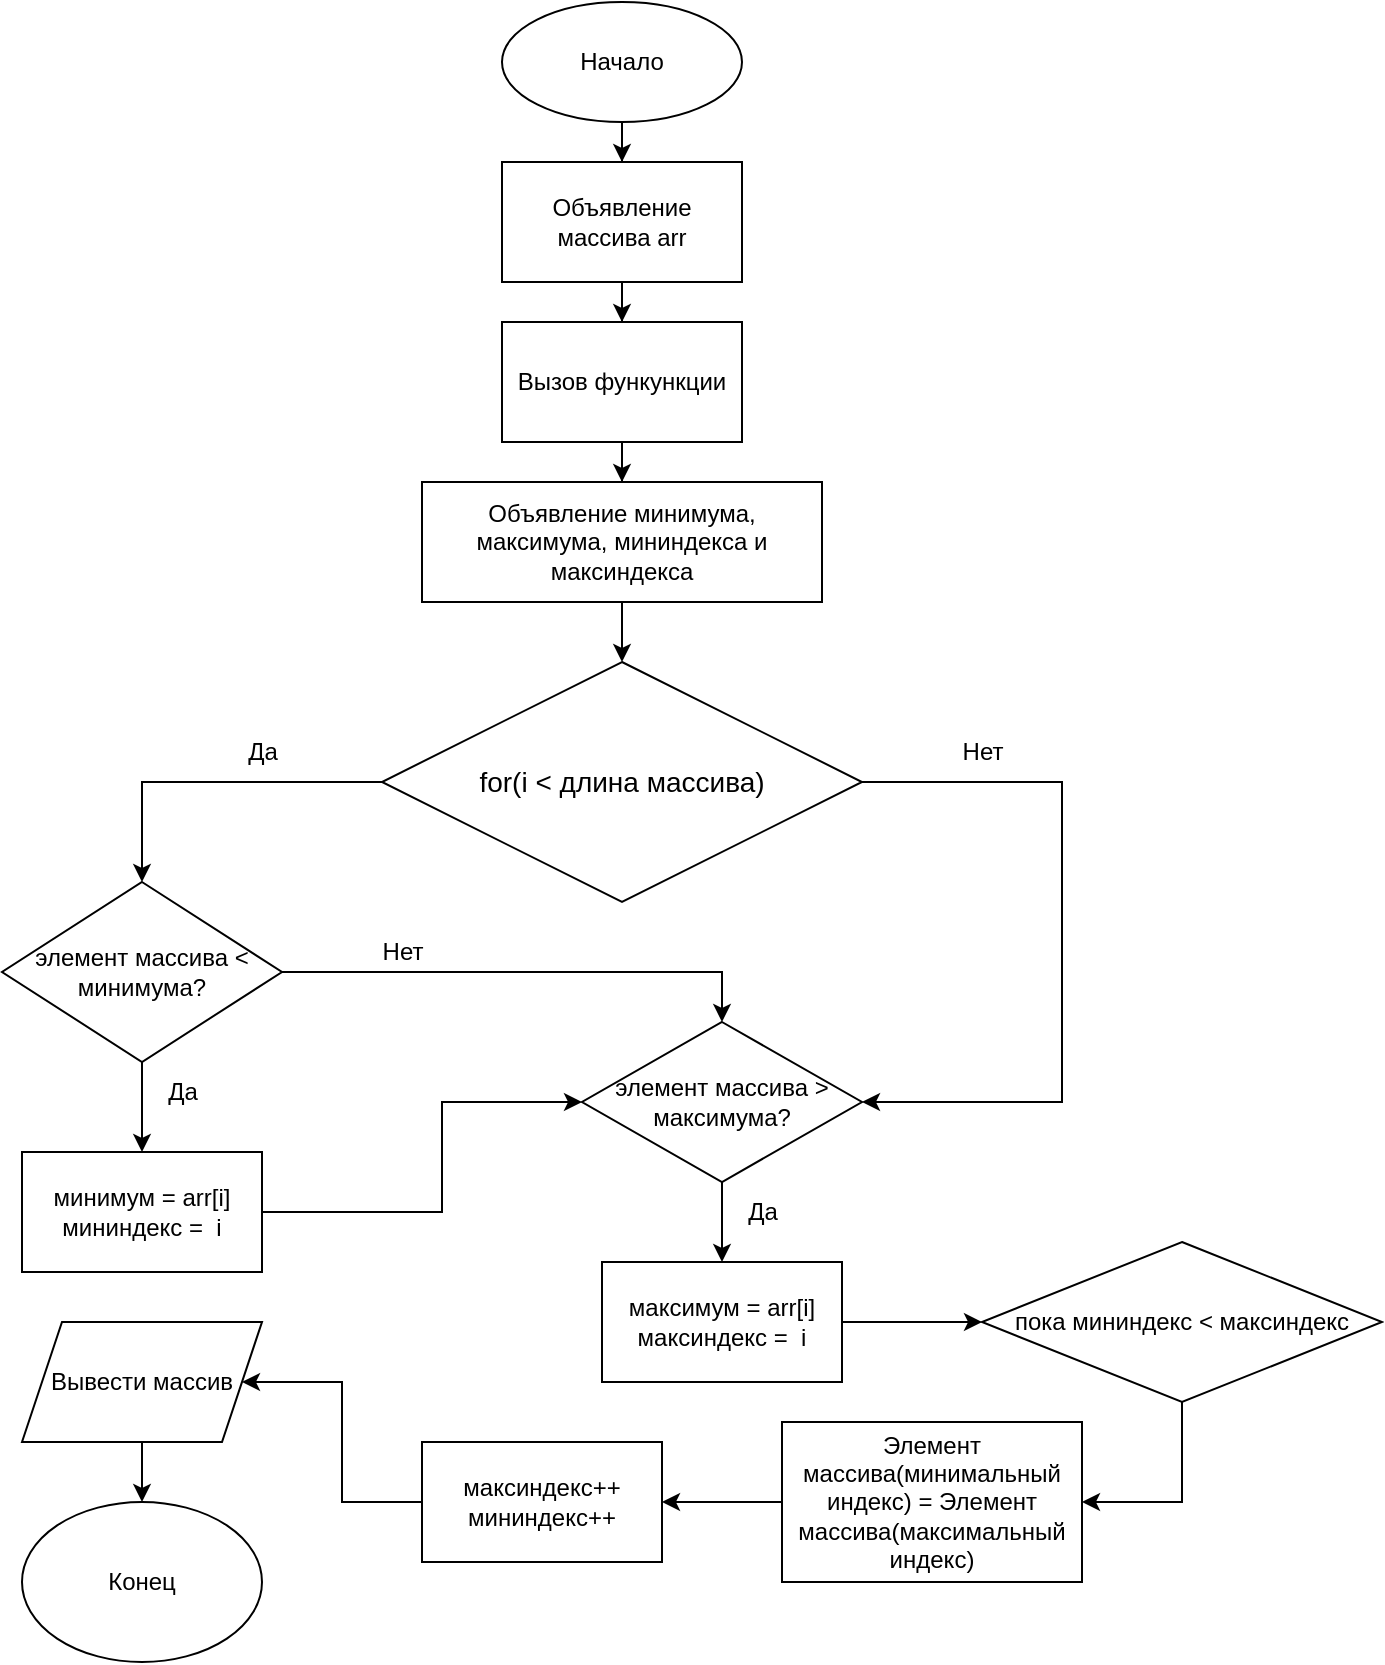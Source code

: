 <mxfile version="24.2.7" type="device">
  <diagram name="Страница — 1" id="0kbCIC5ISSgZ8Ea-iiJs">
    <mxGraphModel dx="1562" dy="845" grid="1" gridSize="10" guides="1" tooltips="1" connect="1" arrows="1" fold="1" page="1" pageScale="1" pageWidth="827" pageHeight="1169" math="0" shadow="0">
      <root>
        <mxCell id="0" />
        <mxCell id="1" parent="0" />
        <mxCell id="meceb2sa-mp3TLlnV_8L-1" value="" style="edgeStyle=orthogonalEdgeStyle;rounded=0;orthogonalLoop=1;jettySize=auto;html=1;" edge="1" parent="1" source="meceb2sa-mp3TLlnV_8L-2" target="meceb2sa-mp3TLlnV_8L-3">
          <mxGeometry relative="1" as="geometry" />
        </mxCell>
        <mxCell id="meceb2sa-mp3TLlnV_8L-2" value="Начало" style="ellipse;whiteSpace=wrap;html=1;" vertex="1" parent="1">
          <mxGeometry x="320" y="50" width="120" height="60" as="geometry" />
        </mxCell>
        <mxCell id="meceb2sa-mp3TLlnV_8L-24" value="" style="edgeStyle=orthogonalEdgeStyle;rounded=0;orthogonalLoop=1;jettySize=auto;html=1;" edge="1" parent="1" source="meceb2sa-mp3TLlnV_8L-3" target="meceb2sa-mp3TLlnV_8L-7">
          <mxGeometry relative="1" as="geometry" />
        </mxCell>
        <mxCell id="meceb2sa-mp3TLlnV_8L-3" value="Объявление массива arr" style="rounded=0;whiteSpace=wrap;html=1;" vertex="1" parent="1">
          <mxGeometry x="320" y="130" width="120" height="60" as="geometry" />
        </mxCell>
        <mxCell id="meceb2sa-mp3TLlnV_8L-6" value="" style="edgeStyle=orthogonalEdgeStyle;rounded=0;orthogonalLoop=1;jettySize=auto;html=1;" edge="1" parent="1" source="meceb2sa-mp3TLlnV_8L-7" target="meceb2sa-mp3TLlnV_8L-9">
          <mxGeometry relative="1" as="geometry" />
        </mxCell>
        <mxCell id="meceb2sa-mp3TLlnV_8L-7" value="Вызов функункции" style="rounded=0;whiteSpace=wrap;html=1;" vertex="1" parent="1">
          <mxGeometry x="320" y="210" width="120" height="60" as="geometry" />
        </mxCell>
        <mxCell id="meceb2sa-mp3TLlnV_8L-8" value="" style="edgeStyle=orthogonalEdgeStyle;rounded=0;orthogonalLoop=1;jettySize=auto;html=1;" edge="1" parent="1" source="meceb2sa-mp3TLlnV_8L-9" target="meceb2sa-mp3TLlnV_8L-10">
          <mxGeometry relative="1" as="geometry" />
        </mxCell>
        <mxCell id="meceb2sa-mp3TLlnV_8L-9" value="Объявление минимума, максимума, мининдекса и максиндекса" style="rounded=0;whiteSpace=wrap;html=1;" vertex="1" parent="1">
          <mxGeometry x="280" y="290" width="200" height="60" as="geometry" />
        </mxCell>
        <mxCell id="meceb2sa-mp3TLlnV_8L-10" value="&lt;font style=&quot;font-size: 14px;&quot;&gt;for(i &amp;lt; длина массива)&lt;/font&gt;" style="rhombus;whiteSpace=wrap;html=1;" vertex="1" parent="1">
          <mxGeometry x="260" y="380" width="240" height="120" as="geometry" />
        </mxCell>
        <mxCell id="meceb2sa-mp3TLlnV_8L-11" value="" style="endArrow=classic;html=1;rounded=0;exitX=0;exitY=0.5;exitDx=0;exitDy=0;entryX=0.5;entryY=0;entryDx=0;entryDy=0;" edge="1" parent="1" source="meceb2sa-mp3TLlnV_8L-10" target="meceb2sa-mp3TLlnV_8L-26">
          <mxGeometry width="50" height="50" relative="1" as="geometry">
            <mxPoint x="-10" y="320" as="sourcePoint" />
            <mxPoint x="60" y="410" as="targetPoint" />
            <Array as="points">
              <mxPoint x="140" y="440" />
            </Array>
          </mxGeometry>
        </mxCell>
        <mxCell id="meceb2sa-mp3TLlnV_8L-13" value="" style="endArrow=classic;html=1;rounded=0;exitX=1;exitY=0.5;exitDx=0;exitDy=0;entryX=1;entryY=0.5;entryDx=0;entryDy=0;" edge="1" parent="1" source="meceb2sa-mp3TLlnV_8L-10" target="meceb2sa-mp3TLlnV_8L-29">
          <mxGeometry width="50" height="50" relative="1" as="geometry">
            <mxPoint x="600" y="480" as="sourcePoint" />
            <mxPoint x="600" y="600" as="targetPoint" />
            <Array as="points">
              <mxPoint x="600" y="440" />
              <mxPoint x="600" y="600" />
            </Array>
          </mxGeometry>
        </mxCell>
        <mxCell id="meceb2sa-mp3TLlnV_8L-14" value="Да" style="text;html=1;align=center;verticalAlign=middle;resizable=0;points=[];autosize=1;strokeColor=none;fillColor=none;" vertex="1" parent="1">
          <mxGeometry x="180" y="410" width="40" height="30" as="geometry" />
        </mxCell>
        <mxCell id="meceb2sa-mp3TLlnV_8L-15" value="Нет" style="text;html=1;align=center;verticalAlign=middle;resizable=0;points=[];autosize=1;strokeColor=none;fillColor=none;" vertex="1" parent="1">
          <mxGeometry x="540" y="410" width="40" height="30" as="geometry" />
        </mxCell>
        <mxCell id="meceb2sa-mp3TLlnV_8L-17" value="минимум = arr[i]&lt;div&gt;мининдекс =&amp;nbsp; i&lt;/div&gt;" style="rounded=0;whiteSpace=wrap;html=1;" vertex="1" parent="1">
          <mxGeometry x="80" y="625" width="120" height="60" as="geometry" />
        </mxCell>
        <mxCell id="meceb2sa-mp3TLlnV_8L-22" value="Конец" style="ellipse;whiteSpace=wrap;html=1;" vertex="1" parent="1">
          <mxGeometry x="80" y="800" width="120" height="80" as="geometry" />
        </mxCell>
        <mxCell id="meceb2sa-mp3TLlnV_8L-26" value="элемент массива &amp;lt; минимума?" style="rhombus;whiteSpace=wrap;html=1;" vertex="1" parent="1">
          <mxGeometry x="70" y="490" width="140" height="90" as="geometry" />
        </mxCell>
        <mxCell id="meceb2sa-mp3TLlnV_8L-27" value="" style="endArrow=classic;html=1;rounded=0;exitX=0.5;exitY=1;exitDx=0;exitDy=0;entryX=0.5;entryY=0;entryDx=0;entryDy=0;" edge="1" parent="1" source="meceb2sa-mp3TLlnV_8L-26" target="meceb2sa-mp3TLlnV_8L-17">
          <mxGeometry width="50" height="50" relative="1" as="geometry">
            <mxPoint x="230" y="600" as="sourcePoint" />
            <mxPoint x="280" y="550" as="targetPoint" />
          </mxGeometry>
        </mxCell>
        <mxCell id="meceb2sa-mp3TLlnV_8L-28" value="Да" style="text;html=1;align=center;verticalAlign=middle;resizable=0;points=[];autosize=1;strokeColor=none;fillColor=none;" vertex="1" parent="1">
          <mxGeometry x="140" y="580" width="40" height="30" as="geometry" />
        </mxCell>
        <mxCell id="meceb2sa-mp3TLlnV_8L-29" value="элемент массива &amp;gt; максимума?" style="rhombus;whiteSpace=wrap;html=1;" vertex="1" parent="1">
          <mxGeometry x="360" y="560" width="140" height="80" as="geometry" />
        </mxCell>
        <mxCell id="meceb2sa-mp3TLlnV_8L-30" value="" style="endArrow=classic;html=1;rounded=0;exitX=1;exitY=0.5;exitDx=0;exitDy=0;entryX=0;entryY=0.5;entryDx=0;entryDy=0;" edge="1" parent="1" source="meceb2sa-mp3TLlnV_8L-17" target="meceb2sa-mp3TLlnV_8L-29">
          <mxGeometry width="50" height="50" relative="1" as="geometry">
            <mxPoint x="250" y="710" as="sourcePoint" />
            <mxPoint x="300" y="660" as="targetPoint" />
            <Array as="points">
              <mxPoint x="290" y="655" />
              <mxPoint x="290" y="600" />
            </Array>
          </mxGeometry>
        </mxCell>
        <mxCell id="meceb2sa-mp3TLlnV_8L-31" value="" style="endArrow=classic;html=1;rounded=0;exitX=1;exitY=0.5;exitDx=0;exitDy=0;entryX=0.5;entryY=0;entryDx=0;entryDy=0;" edge="1" parent="1" source="meceb2sa-mp3TLlnV_8L-26" target="meceb2sa-mp3TLlnV_8L-29">
          <mxGeometry width="50" height="50" relative="1" as="geometry">
            <mxPoint x="250" y="570" as="sourcePoint" />
            <mxPoint x="300" y="520" as="targetPoint" />
            <Array as="points">
              <mxPoint x="430" y="535" />
            </Array>
          </mxGeometry>
        </mxCell>
        <mxCell id="meceb2sa-mp3TLlnV_8L-32" value="Нет" style="text;html=1;align=center;verticalAlign=middle;resizable=0;points=[];autosize=1;strokeColor=none;fillColor=none;" vertex="1" parent="1">
          <mxGeometry x="250" y="510" width="40" height="30" as="geometry" />
        </mxCell>
        <mxCell id="meceb2sa-mp3TLlnV_8L-33" value="максимум = arr[i]&lt;br&gt;&lt;div&gt;&lt;span style=&quot;background-color: initial;&quot;&gt;макс&lt;/span&gt;индекс =&amp;nbsp; i&lt;/div&gt;" style="rounded=0;whiteSpace=wrap;html=1;" vertex="1" parent="1">
          <mxGeometry x="370" y="680" width="120" height="60" as="geometry" />
        </mxCell>
        <mxCell id="meceb2sa-mp3TLlnV_8L-34" value="" style="endArrow=classic;html=1;rounded=0;exitX=0.5;exitY=1;exitDx=0;exitDy=0;entryX=0.5;entryY=0;entryDx=0;entryDy=0;" edge="1" parent="1" source="meceb2sa-mp3TLlnV_8L-29" target="meceb2sa-mp3TLlnV_8L-33">
          <mxGeometry width="50" height="50" relative="1" as="geometry">
            <mxPoint x="650" y="690" as="sourcePoint" />
            <mxPoint x="700" y="640" as="targetPoint" />
          </mxGeometry>
        </mxCell>
        <mxCell id="meceb2sa-mp3TLlnV_8L-35" value="Да" style="text;html=1;align=center;verticalAlign=middle;resizable=0;points=[];autosize=1;strokeColor=none;fillColor=none;" vertex="1" parent="1">
          <mxGeometry x="430" y="640" width="40" height="30" as="geometry" />
        </mxCell>
        <mxCell id="meceb2sa-mp3TLlnV_8L-36" value="пока мининдекс &amp;lt; максиндекс" style="rhombus;whiteSpace=wrap;html=1;" vertex="1" parent="1">
          <mxGeometry x="560" y="670" width="200" height="80" as="geometry" />
        </mxCell>
        <mxCell id="meceb2sa-mp3TLlnV_8L-37" value="" style="endArrow=classic;html=1;rounded=0;exitX=1;exitY=0.5;exitDx=0;exitDy=0;entryX=0;entryY=0.5;entryDx=0;entryDy=0;" edge="1" parent="1" source="meceb2sa-mp3TLlnV_8L-33" target="meceb2sa-mp3TLlnV_8L-36">
          <mxGeometry width="50" height="50" relative="1" as="geometry">
            <mxPoint x="490" y="700" as="sourcePoint" />
            <mxPoint x="540" y="650" as="targetPoint" />
          </mxGeometry>
        </mxCell>
        <mxCell id="meceb2sa-mp3TLlnV_8L-38" value="Элемент массива(минимальный индекс) = Элемент массива(максимальный индекс)" style="rounded=0;whiteSpace=wrap;html=1;" vertex="1" parent="1">
          <mxGeometry x="460" y="760" width="150" height="80" as="geometry" />
        </mxCell>
        <mxCell id="meceb2sa-mp3TLlnV_8L-39" value="" style="endArrow=classic;html=1;rounded=0;exitX=0.5;exitY=1;exitDx=0;exitDy=0;entryX=1;entryY=0.5;entryDx=0;entryDy=0;" edge="1" parent="1" source="meceb2sa-mp3TLlnV_8L-36" target="meceb2sa-mp3TLlnV_8L-38">
          <mxGeometry width="50" height="50" relative="1" as="geometry">
            <mxPoint x="680" y="820" as="sourcePoint" />
            <mxPoint x="730" y="770" as="targetPoint" />
            <Array as="points">
              <mxPoint x="660" y="800" />
            </Array>
          </mxGeometry>
        </mxCell>
        <mxCell id="meceb2sa-mp3TLlnV_8L-40" value="максиндекс++&lt;div&gt;мининдекс++&lt;br&gt;&lt;/div&gt;" style="rounded=0;whiteSpace=wrap;html=1;" vertex="1" parent="1">
          <mxGeometry x="280" y="770" width="120" height="60" as="geometry" />
        </mxCell>
        <mxCell id="meceb2sa-mp3TLlnV_8L-41" value="" style="endArrow=classic;html=1;rounded=0;exitX=0;exitY=0.5;exitDx=0;exitDy=0;entryX=1;entryY=0.5;entryDx=0;entryDy=0;" edge="1" parent="1" source="meceb2sa-mp3TLlnV_8L-38" target="meceb2sa-mp3TLlnV_8L-40">
          <mxGeometry width="50" height="50" relative="1" as="geometry">
            <mxPoint x="310" y="950" as="sourcePoint" />
            <mxPoint x="360" y="900" as="targetPoint" />
          </mxGeometry>
        </mxCell>
        <mxCell id="meceb2sa-mp3TLlnV_8L-44" value="Вывести массив" style="shape=parallelogram;perimeter=parallelogramPerimeter;whiteSpace=wrap;html=1;fixedSize=1;" vertex="1" parent="1">
          <mxGeometry x="80" y="710" width="120" height="60" as="geometry" />
        </mxCell>
        <mxCell id="meceb2sa-mp3TLlnV_8L-45" value="" style="endArrow=classic;html=1;rounded=0;exitX=0;exitY=0.5;exitDx=0;exitDy=0;entryX=1;entryY=0.5;entryDx=0;entryDy=0;" edge="1" parent="1" source="meceb2sa-mp3TLlnV_8L-40" target="meceb2sa-mp3TLlnV_8L-44">
          <mxGeometry width="50" height="50" relative="1" as="geometry">
            <mxPoint x="260" y="750" as="sourcePoint" />
            <mxPoint x="310" y="700" as="targetPoint" />
            <Array as="points">
              <mxPoint x="240" y="800" />
              <mxPoint x="240" y="740" />
            </Array>
          </mxGeometry>
        </mxCell>
        <mxCell id="meceb2sa-mp3TLlnV_8L-46" value="" style="endArrow=classic;html=1;rounded=0;exitX=0.5;exitY=1;exitDx=0;exitDy=0;" edge="1" parent="1" source="meceb2sa-mp3TLlnV_8L-44" target="meceb2sa-mp3TLlnV_8L-22">
          <mxGeometry width="50" height="50" relative="1" as="geometry">
            <mxPoint y="800" as="sourcePoint" />
            <mxPoint x="50" y="750" as="targetPoint" />
          </mxGeometry>
        </mxCell>
      </root>
    </mxGraphModel>
  </diagram>
</mxfile>

